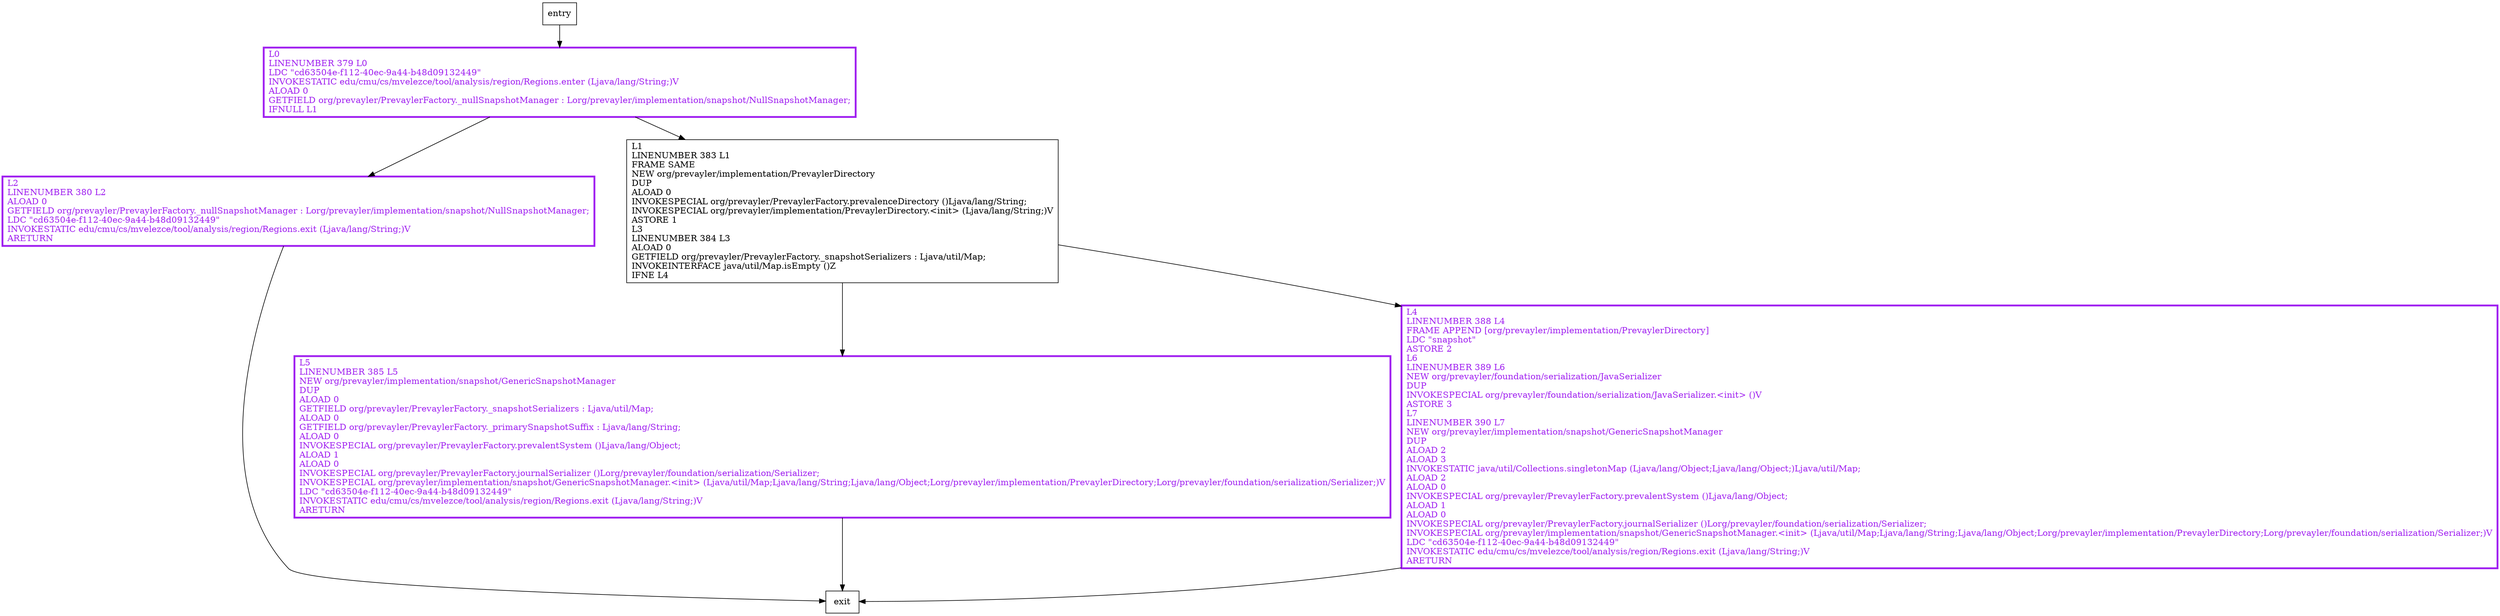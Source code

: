 digraph snapshotManager {
node [shape=record];
1318975647 [label="L2\lLINENUMBER 380 L2\lALOAD 0\lGETFIELD org/prevayler/PrevaylerFactory._nullSnapshotManager : Lorg/prevayler/implementation/snapshot/NullSnapshotManager;\lLDC \"cd63504e-f112-40ec-9a44-b48d09132449\"\lINVOKESTATIC edu/cmu/cs/mvelezce/tool/analysis/region/Regions.exit (Ljava/lang/String;)V\lARETURN\l"];
136778400 [label="L5\lLINENUMBER 385 L5\lNEW org/prevayler/implementation/snapshot/GenericSnapshotManager\lDUP\lALOAD 0\lGETFIELD org/prevayler/PrevaylerFactory._snapshotSerializers : Ljava/util/Map;\lALOAD 0\lGETFIELD org/prevayler/PrevaylerFactory._primarySnapshotSuffix : Ljava/lang/String;\lALOAD 0\lINVOKESPECIAL org/prevayler/PrevaylerFactory.prevalentSystem ()Ljava/lang/Object;\lALOAD 1\lALOAD 0\lINVOKESPECIAL org/prevayler/PrevaylerFactory.journalSerializer ()Lorg/prevayler/foundation/serialization/Serializer;\lINVOKESPECIAL org/prevayler/implementation/snapshot/GenericSnapshotManager.\<init\> (Ljava/util/Map;Ljava/lang/String;Ljava/lang/Object;Lorg/prevayler/implementation/PrevaylerDirectory;Lorg/prevayler/foundation/serialization/Serializer;)V\lLDC \"cd63504e-f112-40ec-9a44-b48d09132449\"\lINVOKESTATIC edu/cmu/cs/mvelezce/tool/analysis/region/Regions.exit (Ljava/lang/String;)V\lARETURN\l"];
626154618 [label="L1\lLINENUMBER 383 L1\lFRAME SAME\lNEW org/prevayler/implementation/PrevaylerDirectory\lDUP\lALOAD 0\lINVOKESPECIAL org/prevayler/PrevaylerFactory.prevalenceDirectory ()Ljava/lang/String;\lINVOKESPECIAL org/prevayler/implementation/PrevaylerDirectory.\<init\> (Ljava/lang/String;)V\lASTORE 1\lL3\lLINENUMBER 384 L3\lALOAD 0\lGETFIELD org/prevayler/PrevaylerFactory._snapshotSerializers : Ljava/util/Map;\lINVOKEINTERFACE java/util/Map.isEmpty ()Z\lIFNE L4\l"];
1764517598 [label="L4\lLINENUMBER 388 L4\lFRAME APPEND [org/prevayler/implementation/PrevaylerDirectory]\lLDC \"snapshot\"\lASTORE 2\lL6\lLINENUMBER 389 L6\lNEW org/prevayler/foundation/serialization/JavaSerializer\lDUP\lINVOKESPECIAL org/prevayler/foundation/serialization/JavaSerializer.\<init\> ()V\lASTORE 3\lL7\lLINENUMBER 390 L7\lNEW org/prevayler/implementation/snapshot/GenericSnapshotManager\lDUP\lALOAD 2\lALOAD 3\lINVOKESTATIC java/util/Collections.singletonMap (Ljava/lang/Object;Ljava/lang/Object;)Ljava/util/Map;\lALOAD 2\lALOAD 0\lINVOKESPECIAL org/prevayler/PrevaylerFactory.prevalentSystem ()Ljava/lang/Object;\lALOAD 1\lALOAD 0\lINVOKESPECIAL org/prevayler/PrevaylerFactory.journalSerializer ()Lorg/prevayler/foundation/serialization/Serializer;\lINVOKESPECIAL org/prevayler/implementation/snapshot/GenericSnapshotManager.\<init\> (Ljava/util/Map;Ljava/lang/String;Ljava/lang/Object;Lorg/prevayler/implementation/PrevaylerDirectory;Lorg/prevayler/foundation/serialization/Serializer;)V\lLDC \"cd63504e-f112-40ec-9a44-b48d09132449\"\lINVOKESTATIC edu/cmu/cs/mvelezce/tool/analysis/region/Regions.exit (Ljava/lang/String;)V\lARETURN\l"];
1198838728 [label="L0\lLINENUMBER 379 L0\lLDC \"cd63504e-f112-40ec-9a44-b48d09132449\"\lINVOKESTATIC edu/cmu/cs/mvelezce/tool/analysis/region/Regions.enter (Ljava/lang/String;)V\lALOAD 0\lGETFIELD org/prevayler/PrevaylerFactory._nullSnapshotManager : Lorg/prevayler/implementation/snapshot/NullSnapshotManager;\lIFNULL L1\l"];
entry;
exit;
1318975647 -> exit;
entry -> 1198838728;
136778400 -> exit;
626154618 -> 136778400;
626154618 -> 1764517598;
1764517598 -> exit;
1198838728 -> 1318975647;
1198838728 -> 626154618;
1318975647[fontcolor="purple", penwidth=3, color="purple"];
136778400[fontcolor="purple", penwidth=3, color="purple"];
1764517598[fontcolor="purple", penwidth=3, color="purple"];
1198838728[fontcolor="purple", penwidth=3, color="purple"];
}

